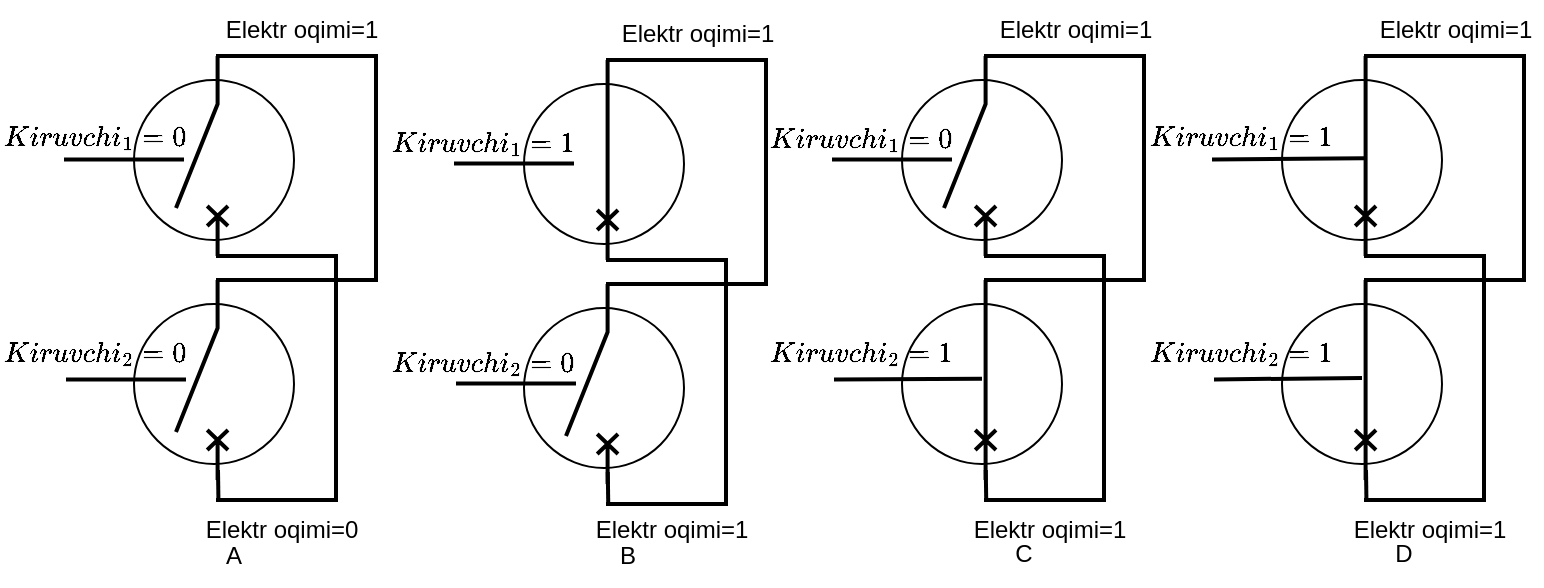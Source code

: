 <mxfile version="26.2.14">
  <diagram name="Page-1" id="4meyUS6zvRIcmUm-TQJn">
    <mxGraphModel dx="983" dy="520" grid="1" gridSize="10" guides="1" tooltips="1" connect="1" arrows="1" fold="1" page="1" pageScale="1" pageWidth="850" pageHeight="1100" math="1" shadow="0">
      <root>
        <mxCell id="0" />
        <mxCell id="1" parent="0" />
        <mxCell id="xmy9EEC2zoLijDq-EKh_-2" value="" style="ellipse;whiteSpace=wrap;html=1;aspect=fixed;fillColor=none;" parent="1" vertex="1">
          <mxGeometry x="76" y="51" width="80" height="80" as="geometry" />
        </mxCell>
        <mxCell id="xmy9EEC2zoLijDq-EKh_-6" value="" style="endArrow=none;html=1;rounded=0;strokeWidth=2;" parent="1" edge="1">
          <mxGeometry width="50" height="50" relative="1" as="geometry">
            <mxPoint x="41" y="90.71" as="sourcePoint" />
            <mxPoint x="101" y="90.71" as="targetPoint" />
          </mxGeometry>
        </mxCell>
        <mxCell id="xmy9EEC2zoLijDq-EKh_-8" value="Elektr oqimi=1" style="text;html=1;align=center;verticalAlign=middle;whiteSpace=wrap;rounded=0;" parent="1" vertex="1">
          <mxGeometry x="117" y="11" width="86" height="30" as="geometry" />
        </mxCell>
        <mxCell id="xmy9EEC2zoLijDq-EKh_-9" value="$$Kiruvchi_1=0$$" style="text;html=1;align=center;verticalAlign=middle;whiteSpace=wrap;rounded=0;" parent="1" vertex="1">
          <mxGeometry x="27" y="65" width="60" height="30" as="geometry" />
        </mxCell>
        <mxCell id="4uLX3IR0A0tW_j7Ps2Xi-2" value="" style="pointerEvents=1;verticalLabelPosition=bottom;shadow=0;dashed=0;align=center;html=1;verticalAlign=top;shape=mxgraph.electrical.electro-mechanical.circuitBreaker2;elSwitchState=off;direction=south;movable=1;resizable=1;rotatable=1;deletable=1;editable=1;locked=0;connectable=1;strokeWidth=2;flipV=0;flipH=1;" parent="1" vertex="1">
          <mxGeometry x="97" y="39" width="26" height="100" as="geometry" />
        </mxCell>
        <mxCell id="mXPwIYj5sqe2Xj3jmijJ-1" value="" style="ellipse;whiteSpace=wrap;html=1;aspect=fixed;fillColor=none;" parent="1" vertex="1">
          <mxGeometry x="76" y="163" width="80" height="80" as="geometry" />
        </mxCell>
        <mxCell id="mXPwIYj5sqe2Xj3jmijJ-2" value="" style="endArrow=none;html=1;rounded=0;strokeWidth=2;" parent="1" edge="1">
          <mxGeometry width="50" height="50" relative="1" as="geometry">
            <mxPoint x="42" y="200.71" as="sourcePoint" />
            <mxPoint x="102" y="200.71" as="targetPoint" />
          </mxGeometry>
        </mxCell>
        <mxCell id="mXPwIYj5sqe2Xj3jmijJ-5" value="" style="pointerEvents=1;verticalLabelPosition=bottom;shadow=0;dashed=0;align=center;html=1;verticalAlign=top;shape=mxgraph.electrical.electro-mechanical.circuitBreaker2;elSwitchState=off;direction=south;movable=1;resizable=1;rotatable=1;deletable=1;editable=1;locked=0;connectable=1;strokeWidth=2;flipV=0;flipH=1;" parent="1" vertex="1">
          <mxGeometry x="97" y="151" width="26" height="100" as="geometry" />
        </mxCell>
        <mxCell id="mXPwIYj5sqe2Xj3jmijJ-6" value="Elektr oqimi=0" style="text;html=1;align=center;verticalAlign=middle;whiteSpace=wrap;rounded=0;" parent="1" vertex="1">
          <mxGeometry x="107" y="261" width="86" height="30" as="geometry" />
        </mxCell>
        <mxCell id="mXPwIYj5sqe2Xj3jmijJ-7" value="$$Kiruvchi_2=0$$" style="text;html=1;align=center;verticalAlign=middle;whiteSpace=wrap;rounded=0;" parent="1" vertex="1">
          <mxGeometry x="27" y="173" width="60" height="30" as="geometry" />
        </mxCell>
        <mxCell id="mXPwIYj5sqe2Xj3jmijJ-19" value="A" style="text;html=1;align=center;verticalAlign=middle;whiteSpace=wrap;rounded=0;" parent="1" vertex="1">
          <mxGeometry x="96" y="274" width="60" height="30" as="geometry" />
        </mxCell>
        <mxCell id="wFPzFskfQB0_WtpC_g5h-68" value="" style="endArrow=none;html=1;rounded=0;strokeWidth=2;" edge="1" parent="1">
          <mxGeometry width="50" height="50" relative="1" as="geometry">
            <mxPoint x="117" y="39.0" as="sourcePoint" />
            <mxPoint x="197" y="39" as="targetPoint" />
          </mxGeometry>
        </mxCell>
        <mxCell id="wFPzFskfQB0_WtpC_g5h-69" value="" style="endArrow=none;html=1;rounded=0;strokeWidth=2;" edge="1" parent="1">
          <mxGeometry width="50" height="50" relative="1" as="geometry">
            <mxPoint x="197" y="38" as="sourcePoint" />
            <mxPoint x="197" y="151" as="targetPoint" />
          </mxGeometry>
        </mxCell>
        <mxCell id="wFPzFskfQB0_WtpC_g5h-70" value="" style="endArrow=none;html=1;rounded=0;strokeWidth=2;" edge="1" parent="1">
          <mxGeometry width="50" height="50" relative="1" as="geometry">
            <mxPoint x="198" y="151" as="sourcePoint" />
            <mxPoint x="117" y="151" as="targetPoint" />
          </mxGeometry>
        </mxCell>
        <mxCell id="wFPzFskfQB0_WtpC_g5h-71" value="" style="endArrow=none;html=1;rounded=0;strokeWidth=2;" edge="1" parent="1">
          <mxGeometry width="50" height="50" relative="1" as="geometry">
            <mxPoint x="177" y="139" as="sourcePoint" />
            <mxPoint x="117" y="139" as="targetPoint" />
          </mxGeometry>
        </mxCell>
        <mxCell id="wFPzFskfQB0_WtpC_g5h-72" value="" style="endArrow=none;html=1;rounded=0;strokeWidth=2;" edge="1" parent="1">
          <mxGeometry width="50" height="50" relative="1" as="geometry">
            <mxPoint x="177" y="138" as="sourcePoint" />
            <mxPoint x="177" y="261" as="targetPoint" />
          </mxGeometry>
        </mxCell>
        <mxCell id="wFPzFskfQB0_WtpC_g5h-73" value="" style="endArrow=none;html=1;rounded=0;strokeWidth=2;" edge="1" parent="1">
          <mxGeometry width="50" height="50" relative="1" as="geometry">
            <mxPoint x="178" y="261" as="sourcePoint" />
            <mxPoint x="117" y="261" as="targetPoint" />
          </mxGeometry>
        </mxCell>
        <mxCell id="wFPzFskfQB0_WtpC_g5h-74" value="" style="ellipse;whiteSpace=wrap;html=1;aspect=fixed;fillColor=none;" vertex="1" parent="1">
          <mxGeometry x="271" y="53" width="80" height="80" as="geometry" />
        </mxCell>
        <mxCell id="wFPzFskfQB0_WtpC_g5h-75" value="" style="endArrow=none;html=1;rounded=0;strokeWidth=2;" edge="1" parent="1">
          <mxGeometry width="50" height="50" relative="1" as="geometry">
            <mxPoint x="236" y="92.71" as="sourcePoint" />
            <mxPoint x="296" y="92.71" as="targetPoint" />
          </mxGeometry>
        </mxCell>
        <mxCell id="wFPzFskfQB0_WtpC_g5h-76" value="Elektr oqimi=1" style="text;html=1;align=center;verticalAlign=middle;whiteSpace=wrap;rounded=0;" vertex="1" parent="1">
          <mxGeometry x="315" y="13" width="86" height="30" as="geometry" />
        </mxCell>
        <mxCell id="wFPzFskfQB0_WtpC_g5h-77" value="$$Kiruvchi_1=1$$" style="text;html=1;align=center;verticalAlign=middle;whiteSpace=wrap;rounded=0;" vertex="1" parent="1">
          <mxGeometry x="221" y="68" width="60" height="30" as="geometry" />
        </mxCell>
        <mxCell id="wFPzFskfQB0_WtpC_g5h-78" value="" style="pointerEvents=1;verticalLabelPosition=bottom;shadow=0;dashed=0;align=center;html=1;verticalAlign=top;shape=mxgraph.electrical.electro-mechanical.circuitBreaker2;elSwitchState=on;direction=south;movable=1;resizable=1;rotatable=1;deletable=1;editable=1;locked=0;connectable=1;strokeWidth=2;flipV=0;flipH=1;" vertex="1" parent="1">
          <mxGeometry x="292" y="41" width="26" height="100" as="geometry" />
        </mxCell>
        <mxCell id="wFPzFskfQB0_WtpC_g5h-79" value="" style="ellipse;whiteSpace=wrap;html=1;aspect=fixed;fillColor=none;" vertex="1" parent="1">
          <mxGeometry x="271" y="165" width="80" height="80" as="geometry" />
        </mxCell>
        <mxCell id="wFPzFskfQB0_WtpC_g5h-80" value="" style="endArrow=none;html=1;rounded=0;strokeWidth=2;" edge="1" parent="1">
          <mxGeometry width="50" height="50" relative="1" as="geometry">
            <mxPoint x="237" y="202.71" as="sourcePoint" />
            <mxPoint x="297" y="202.71" as="targetPoint" />
          </mxGeometry>
        </mxCell>
        <mxCell id="wFPzFskfQB0_WtpC_g5h-81" value="" style="pointerEvents=1;verticalLabelPosition=bottom;shadow=0;dashed=0;align=center;html=1;verticalAlign=top;shape=mxgraph.electrical.electro-mechanical.circuitBreaker2;elSwitchState=off;direction=south;movable=1;resizable=1;rotatable=1;deletable=1;editable=1;locked=0;connectable=1;strokeWidth=2;flipV=0;flipH=1;" vertex="1" parent="1">
          <mxGeometry x="292" y="153" width="26" height="100" as="geometry" />
        </mxCell>
        <mxCell id="wFPzFskfQB0_WtpC_g5h-82" value="Elektr oqimi=1" style="text;html=1;align=center;verticalAlign=middle;whiteSpace=wrap;rounded=0;" vertex="1" parent="1">
          <mxGeometry x="302" y="261" width="86" height="30" as="geometry" />
        </mxCell>
        <mxCell id="wFPzFskfQB0_WtpC_g5h-83" value="$$Kiruvchi_2=0$$" style="text;html=1;align=center;verticalAlign=middle;whiteSpace=wrap;rounded=0;" vertex="1" parent="1">
          <mxGeometry x="221" y="178" width="60" height="30" as="geometry" />
        </mxCell>
        <mxCell id="wFPzFskfQB0_WtpC_g5h-84" value="B" style="text;html=1;align=center;verticalAlign=middle;whiteSpace=wrap;rounded=0;" vertex="1" parent="1">
          <mxGeometry x="293" y="274" width="60" height="30" as="geometry" />
        </mxCell>
        <mxCell id="wFPzFskfQB0_WtpC_g5h-85" value="" style="endArrow=none;html=1;rounded=0;strokeWidth=2;" edge="1" parent="1">
          <mxGeometry width="50" height="50" relative="1" as="geometry">
            <mxPoint x="312" y="41.0" as="sourcePoint" />
            <mxPoint x="392" y="41" as="targetPoint" />
          </mxGeometry>
        </mxCell>
        <mxCell id="wFPzFskfQB0_WtpC_g5h-86" value="" style="endArrow=none;html=1;rounded=0;strokeWidth=2;" edge="1" parent="1">
          <mxGeometry width="50" height="50" relative="1" as="geometry">
            <mxPoint x="392" y="40" as="sourcePoint" />
            <mxPoint x="392" y="153" as="targetPoint" />
          </mxGeometry>
        </mxCell>
        <mxCell id="wFPzFskfQB0_WtpC_g5h-87" value="" style="endArrow=none;html=1;rounded=0;strokeWidth=2;" edge="1" parent="1">
          <mxGeometry width="50" height="50" relative="1" as="geometry">
            <mxPoint x="393" y="153" as="sourcePoint" />
            <mxPoint x="312" y="153" as="targetPoint" />
          </mxGeometry>
        </mxCell>
        <mxCell id="wFPzFskfQB0_WtpC_g5h-88" value="" style="endArrow=none;html=1;rounded=0;strokeWidth=2;" edge="1" parent="1">
          <mxGeometry width="50" height="50" relative="1" as="geometry">
            <mxPoint x="372" y="141" as="sourcePoint" />
            <mxPoint x="312" y="141" as="targetPoint" />
          </mxGeometry>
        </mxCell>
        <mxCell id="wFPzFskfQB0_WtpC_g5h-89" value="" style="endArrow=none;html=1;rounded=0;strokeWidth=2;" edge="1" parent="1">
          <mxGeometry width="50" height="50" relative="1" as="geometry">
            <mxPoint x="372" y="140" as="sourcePoint" />
            <mxPoint x="372" y="263" as="targetPoint" />
          </mxGeometry>
        </mxCell>
        <mxCell id="wFPzFskfQB0_WtpC_g5h-90" value="" style="endArrow=none;html=1;rounded=0;strokeWidth=2;" edge="1" parent="1">
          <mxGeometry width="50" height="50" relative="1" as="geometry">
            <mxPoint x="373" y="263" as="sourcePoint" />
            <mxPoint x="312" y="263" as="targetPoint" />
          </mxGeometry>
        </mxCell>
        <mxCell id="wFPzFskfQB0_WtpC_g5h-91" value="" style="ellipse;whiteSpace=wrap;html=1;aspect=fixed;fillColor=none;" vertex="1" parent="1">
          <mxGeometry x="460" y="51" width="80" height="80" as="geometry" />
        </mxCell>
        <mxCell id="wFPzFskfQB0_WtpC_g5h-92" value="" style="endArrow=none;html=1;rounded=0;strokeWidth=2;" edge="1" parent="1">
          <mxGeometry width="50" height="50" relative="1" as="geometry">
            <mxPoint x="425" y="90.71" as="sourcePoint" />
            <mxPoint x="485" y="90.71" as="targetPoint" />
          </mxGeometry>
        </mxCell>
        <mxCell id="wFPzFskfQB0_WtpC_g5h-93" value="Elektr oqimi=1" style="text;html=1;align=center;verticalAlign=middle;whiteSpace=wrap;rounded=0;" vertex="1" parent="1">
          <mxGeometry x="504" y="11" width="86" height="30" as="geometry" />
        </mxCell>
        <mxCell id="wFPzFskfQB0_WtpC_g5h-94" value="$$Kiruvchi_1=0$$" style="text;html=1;align=center;verticalAlign=middle;whiteSpace=wrap;rounded=0;" vertex="1" parent="1">
          <mxGeometry x="410" y="66" width="60" height="30" as="geometry" />
        </mxCell>
        <mxCell id="wFPzFskfQB0_WtpC_g5h-95" value="" style="pointerEvents=1;verticalLabelPosition=bottom;shadow=0;dashed=0;align=center;html=1;verticalAlign=top;shape=mxgraph.electrical.electro-mechanical.circuitBreaker2;elSwitchState=off;direction=south;movable=1;resizable=1;rotatable=1;deletable=1;editable=1;locked=0;connectable=1;strokeWidth=2;flipV=0;flipH=1;" vertex="1" parent="1">
          <mxGeometry x="481" y="39" width="26" height="100" as="geometry" />
        </mxCell>
        <mxCell id="wFPzFskfQB0_WtpC_g5h-96" value="" style="ellipse;whiteSpace=wrap;html=1;aspect=fixed;fillColor=none;" vertex="1" parent="1">
          <mxGeometry x="460" y="163" width="80" height="80" as="geometry" />
        </mxCell>
        <mxCell id="wFPzFskfQB0_WtpC_g5h-97" value="" style="endArrow=none;html=1;rounded=0;strokeWidth=2;entryX=0.494;entryY=0.731;entryDx=0;entryDy=0;entryPerimeter=0;" edge="1" parent="1" target="wFPzFskfQB0_WtpC_g5h-98">
          <mxGeometry width="50" height="50" relative="1" as="geometry">
            <mxPoint x="426" y="200.71" as="sourcePoint" />
            <mxPoint x="486" y="200.71" as="targetPoint" />
          </mxGeometry>
        </mxCell>
        <mxCell id="wFPzFskfQB0_WtpC_g5h-98" value="" style="pointerEvents=1;verticalLabelPosition=bottom;shadow=0;dashed=0;align=center;html=1;verticalAlign=top;shape=mxgraph.electrical.electro-mechanical.circuitBreaker2;elSwitchState=on;direction=south;movable=1;resizable=1;rotatable=1;deletable=1;editable=1;locked=0;connectable=1;strokeWidth=2;flipV=0;flipH=1;" vertex="1" parent="1">
          <mxGeometry x="481" y="151" width="26" height="100" as="geometry" />
        </mxCell>
        <mxCell id="wFPzFskfQB0_WtpC_g5h-99" value="Elektr oqimi=1" style="text;html=1;align=center;verticalAlign=middle;whiteSpace=wrap;rounded=0;" vertex="1" parent="1">
          <mxGeometry x="491" y="261" width="86" height="30" as="geometry" />
        </mxCell>
        <mxCell id="wFPzFskfQB0_WtpC_g5h-100" value="$$Kiruvchi_2=1$$" style="text;html=1;align=center;verticalAlign=middle;whiteSpace=wrap;rounded=0;" vertex="1" parent="1">
          <mxGeometry x="410" y="173" width="60" height="30" as="geometry" />
        </mxCell>
        <mxCell id="wFPzFskfQB0_WtpC_g5h-101" value="" style="endArrow=none;html=1;rounded=0;strokeWidth=2;" edge="1" parent="1">
          <mxGeometry width="50" height="50" relative="1" as="geometry">
            <mxPoint x="501" y="39.0" as="sourcePoint" />
            <mxPoint x="581" y="39" as="targetPoint" />
          </mxGeometry>
        </mxCell>
        <mxCell id="wFPzFskfQB0_WtpC_g5h-102" value="" style="endArrow=none;html=1;rounded=0;strokeWidth=2;" edge="1" parent="1">
          <mxGeometry width="50" height="50" relative="1" as="geometry">
            <mxPoint x="581" y="38" as="sourcePoint" />
            <mxPoint x="581" y="151" as="targetPoint" />
          </mxGeometry>
        </mxCell>
        <mxCell id="wFPzFskfQB0_WtpC_g5h-103" value="" style="endArrow=none;html=1;rounded=0;strokeWidth=2;" edge="1" parent="1">
          <mxGeometry width="50" height="50" relative="1" as="geometry">
            <mxPoint x="582" y="151" as="sourcePoint" />
            <mxPoint x="501" y="151" as="targetPoint" />
          </mxGeometry>
        </mxCell>
        <mxCell id="wFPzFskfQB0_WtpC_g5h-104" value="" style="endArrow=none;html=1;rounded=0;strokeWidth=2;" edge="1" parent="1">
          <mxGeometry width="50" height="50" relative="1" as="geometry">
            <mxPoint x="561" y="139" as="sourcePoint" />
            <mxPoint x="501" y="139" as="targetPoint" />
          </mxGeometry>
        </mxCell>
        <mxCell id="wFPzFskfQB0_WtpC_g5h-105" value="" style="endArrow=none;html=1;rounded=0;strokeWidth=2;" edge="1" parent="1">
          <mxGeometry width="50" height="50" relative="1" as="geometry">
            <mxPoint x="561" y="138" as="sourcePoint" />
            <mxPoint x="561" y="261" as="targetPoint" />
          </mxGeometry>
        </mxCell>
        <mxCell id="wFPzFskfQB0_WtpC_g5h-106" value="" style="endArrow=none;html=1;rounded=0;strokeWidth=2;" edge="1" parent="1">
          <mxGeometry width="50" height="50" relative="1" as="geometry">
            <mxPoint x="562" y="261" as="sourcePoint" />
            <mxPoint x="501" y="261" as="targetPoint" />
          </mxGeometry>
        </mxCell>
        <mxCell id="wFPzFskfQB0_WtpC_g5h-107" value="C" style="text;html=1;align=center;verticalAlign=middle;whiteSpace=wrap;rounded=0;" vertex="1" parent="1">
          <mxGeometry x="491" y="273" width="60" height="30" as="geometry" />
        </mxCell>
        <mxCell id="wFPzFskfQB0_WtpC_g5h-108" value="" style="ellipse;whiteSpace=wrap;html=1;aspect=fixed;fillColor=none;" vertex="1" parent="1">
          <mxGeometry x="650" y="51" width="80" height="80" as="geometry" />
        </mxCell>
        <mxCell id="wFPzFskfQB0_WtpC_g5h-109" value="" style="endArrow=none;html=1;rounded=0;strokeWidth=2;entryX=0.511;entryY=0.78;entryDx=0;entryDy=0;entryPerimeter=0;" edge="1" parent="1" target="wFPzFskfQB0_WtpC_g5h-112">
          <mxGeometry width="50" height="50" relative="1" as="geometry">
            <mxPoint x="615" y="90.71" as="sourcePoint" />
            <mxPoint x="675" y="90.71" as="targetPoint" />
          </mxGeometry>
        </mxCell>
        <mxCell id="wFPzFskfQB0_WtpC_g5h-110" value="Elektr oqimi=1" style="text;html=1;align=center;verticalAlign=middle;whiteSpace=wrap;rounded=0;" vertex="1" parent="1">
          <mxGeometry x="694" y="11" width="86" height="30" as="geometry" />
        </mxCell>
        <mxCell id="wFPzFskfQB0_WtpC_g5h-111" value="$$Kiruvchi_1=1$$" style="text;html=1;align=center;verticalAlign=middle;whiteSpace=wrap;rounded=0;" vertex="1" parent="1">
          <mxGeometry x="600" y="65" width="60" height="30" as="geometry" />
        </mxCell>
        <mxCell id="wFPzFskfQB0_WtpC_g5h-112" value="" style="pointerEvents=1;verticalLabelPosition=bottom;shadow=0;dashed=0;align=center;html=1;verticalAlign=top;shape=mxgraph.electrical.electro-mechanical.circuitBreaker2;elSwitchState=on;direction=south;movable=1;resizable=1;rotatable=1;deletable=1;editable=1;locked=0;connectable=1;strokeWidth=2;flipV=0;flipH=1;" vertex="1" parent="1">
          <mxGeometry x="671" y="39" width="26" height="100" as="geometry" />
        </mxCell>
        <mxCell id="wFPzFskfQB0_WtpC_g5h-113" value="" style="ellipse;whiteSpace=wrap;html=1;aspect=fixed;fillColor=none;" vertex="1" parent="1">
          <mxGeometry x="650" y="163" width="80" height="80" as="geometry" />
        </mxCell>
        <mxCell id="wFPzFskfQB0_WtpC_g5h-114" value="" style="endArrow=none;html=1;rounded=0;strokeWidth=2;entryX=0.49;entryY=0.731;entryDx=0;entryDy=0;entryPerimeter=0;" edge="1" parent="1" target="wFPzFskfQB0_WtpC_g5h-115">
          <mxGeometry width="50" height="50" relative="1" as="geometry">
            <mxPoint x="616" y="200.71" as="sourcePoint" />
            <mxPoint x="676" y="200.71" as="targetPoint" />
          </mxGeometry>
        </mxCell>
        <mxCell id="wFPzFskfQB0_WtpC_g5h-115" value="" style="pointerEvents=1;verticalLabelPosition=bottom;shadow=0;dashed=0;align=center;html=1;verticalAlign=top;shape=mxgraph.electrical.electro-mechanical.circuitBreaker2;elSwitchState=on;direction=south;movable=1;resizable=1;rotatable=1;deletable=1;editable=1;locked=0;connectable=1;strokeWidth=2;flipV=0;flipH=1;" vertex="1" parent="1">
          <mxGeometry x="671" y="151" width="26" height="100" as="geometry" />
        </mxCell>
        <mxCell id="wFPzFskfQB0_WtpC_g5h-117" value="$$Kiruvchi_2=1$$" style="text;html=1;align=center;verticalAlign=middle;whiteSpace=wrap;rounded=0;" vertex="1" parent="1">
          <mxGeometry x="600" y="173" width="60" height="30" as="geometry" />
        </mxCell>
        <mxCell id="wFPzFskfQB0_WtpC_g5h-116" value="Elektr oqimi=1" style="text;html=1;align=center;verticalAlign=middle;whiteSpace=wrap;rounded=0;" vertex="1" parent="1">
          <mxGeometry x="681" y="261" width="86" height="30" as="geometry" />
        </mxCell>
        <mxCell id="wFPzFskfQB0_WtpC_g5h-118" value="" style="endArrow=none;html=1;rounded=0;strokeWidth=2;" edge="1" parent="1">
          <mxGeometry width="50" height="50" relative="1" as="geometry">
            <mxPoint x="691" y="39.0" as="sourcePoint" />
            <mxPoint x="771" y="39" as="targetPoint" />
          </mxGeometry>
        </mxCell>
        <mxCell id="wFPzFskfQB0_WtpC_g5h-119" value="" style="endArrow=none;html=1;rounded=0;strokeWidth=2;" edge="1" parent="1">
          <mxGeometry width="50" height="50" relative="1" as="geometry">
            <mxPoint x="771" y="38" as="sourcePoint" />
            <mxPoint x="771" y="151" as="targetPoint" />
          </mxGeometry>
        </mxCell>
        <mxCell id="wFPzFskfQB0_WtpC_g5h-120" value="" style="endArrow=none;html=1;rounded=0;strokeWidth=2;" edge="1" parent="1">
          <mxGeometry width="50" height="50" relative="1" as="geometry">
            <mxPoint x="772" y="151" as="sourcePoint" />
            <mxPoint x="691" y="151" as="targetPoint" />
          </mxGeometry>
        </mxCell>
        <mxCell id="wFPzFskfQB0_WtpC_g5h-121" value="" style="endArrow=none;html=1;rounded=0;strokeWidth=2;" edge="1" parent="1">
          <mxGeometry width="50" height="50" relative="1" as="geometry">
            <mxPoint x="751" y="139" as="sourcePoint" />
            <mxPoint x="691" y="139" as="targetPoint" />
          </mxGeometry>
        </mxCell>
        <mxCell id="wFPzFskfQB0_WtpC_g5h-122" value="" style="endArrow=none;html=1;rounded=0;strokeWidth=2;" edge="1" parent="1">
          <mxGeometry width="50" height="50" relative="1" as="geometry">
            <mxPoint x="751" y="138" as="sourcePoint" />
            <mxPoint x="751" y="261" as="targetPoint" />
          </mxGeometry>
        </mxCell>
        <mxCell id="wFPzFskfQB0_WtpC_g5h-123" value="" style="endArrow=none;html=1;rounded=0;strokeWidth=2;" edge="1" parent="1">
          <mxGeometry width="50" height="50" relative="1" as="geometry">
            <mxPoint x="752" y="261" as="sourcePoint" />
            <mxPoint x="691" y="261" as="targetPoint" />
          </mxGeometry>
        </mxCell>
        <mxCell id="wFPzFskfQB0_WtpC_g5h-124" value="D" style="text;html=1;align=center;verticalAlign=middle;whiteSpace=wrap;rounded=0;" vertex="1" parent="1">
          <mxGeometry x="681" y="273" width="60" height="30" as="geometry" />
        </mxCell>
        <mxCell id="wFPzFskfQB0_WtpC_g5h-125" value="" style="endArrow=none;html=1;rounded=0;strokeWidth=2;" edge="1" parent="1">
          <mxGeometry width="50" height="50" relative="1" as="geometry">
            <mxPoint x="312.89" y="247" as="sourcePoint" />
            <mxPoint x="313.12" y="263" as="targetPoint" />
          </mxGeometry>
        </mxCell>
        <mxCell id="wFPzFskfQB0_WtpC_g5h-126" value="" style="endArrow=none;html=1;rounded=0;strokeWidth=2;" edge="1" parent="1">
          <mxGeometry width="50" height="50" relative="1" as="geometry">
            <mxPoint x="118.0" y="246" as="sourcePoint" />
            <mxPoint x="118.23" y="262" as="targetPoint" />
          </mxGeometry>
        </mxCell>
        <mxCell id="wFPzFskfQB0_WtpC_g5h-127" value="" style="endArrow=none;html=1;rounded=0;strokeWidth=2;" edge="1" parent="1">
          <mxGeometry width="50" height="50" relative="1" as="geometry">
            <mxPoint x="501.89" y="246" as="sourcePoint" />
            <mxPoint x="502.12" y="262" as="targetPoint" />
          </mxGeometry>
        </mxCell>
        <mxCell id="wFPzFskfQB0_WtpC_g5h-128" value="" style="endArrow=none;html=1;rounded=0;strokeWidth=2;" edge="1" parent="1">
          <mxGeometry width="50" height="50" relative="1" as="geometry">
            <mxPoint x="692" y="246" as="sourcePoint" />
            <mxPoint x="692.23" y="262" as="targetPoint" />
          </mxGeometry>
        </mxCell>
      </root>
    </mxGraphModel>
  </diagram>
</mxfile>
